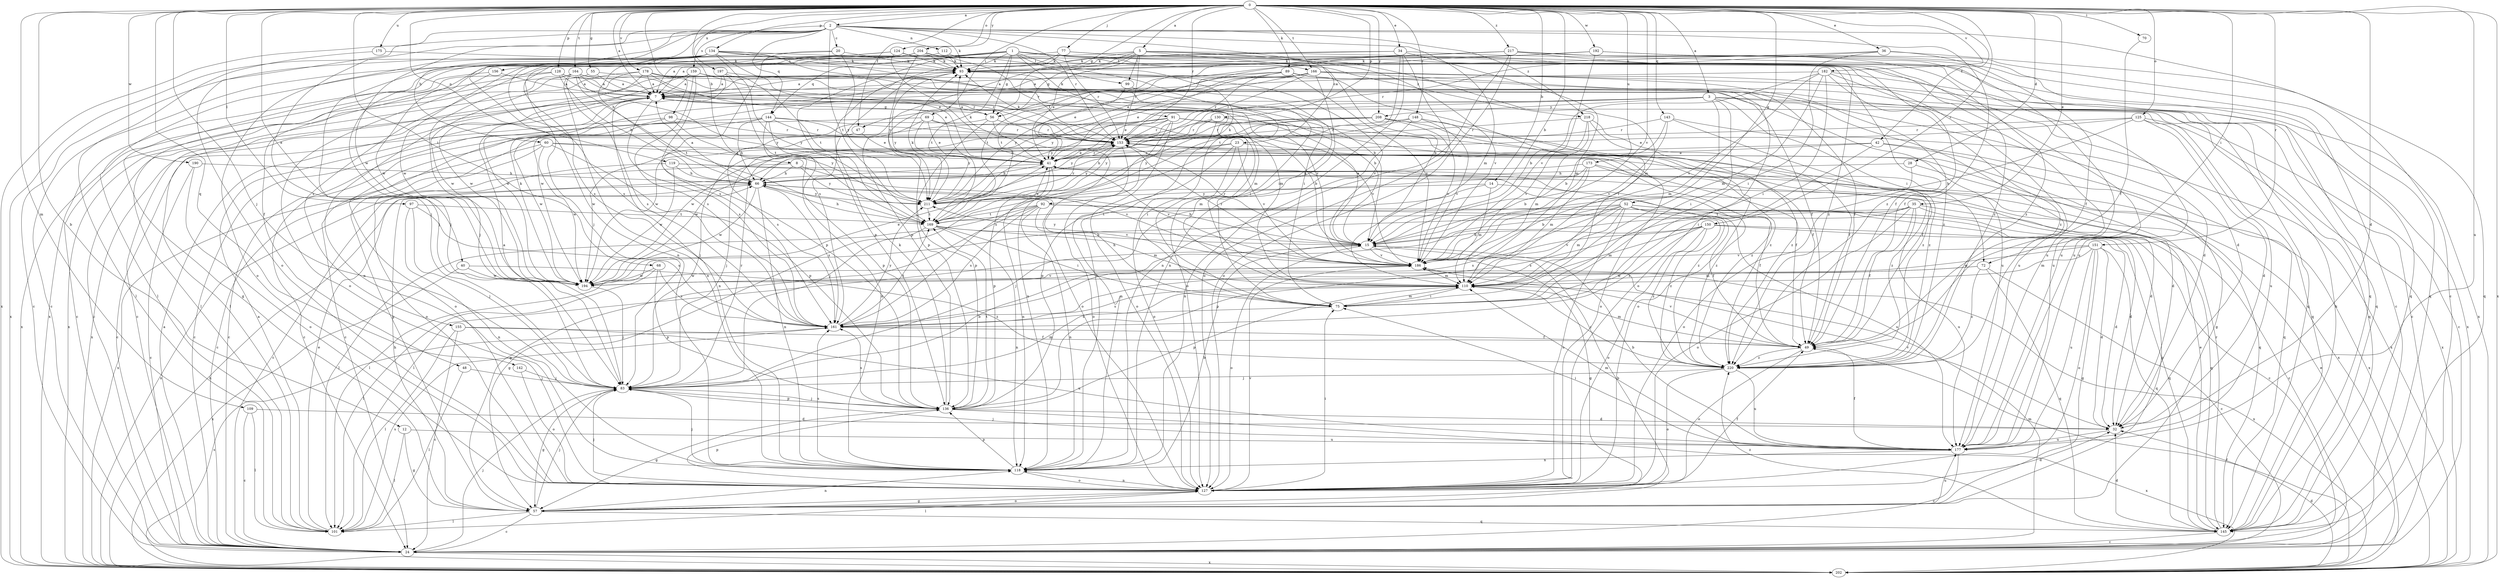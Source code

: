 strict digraph  {
0;
1;
2;
3;
5;
7;
8;
12;
14;
15;
20;
23;
24;
28;
32;
34;
35;
36;
40;
41;
42;
47;
48;
49;
52;
55;
56;
57;
60;
66;
68;
69;
70;
72;
75;
77;
83;
89;
91;
92;
93;
97;
98;
99;
101;
109;
110;
112;
118;
119;
124;
125;
127;
128;
130;
134;
136;
142;
143;
144;
145;
148;
150;
151;
153;
155;
156;
159;
161;
164;
166;
169;
173;
175;
177;
178;
182;
186;
190;
192;
194;
197;
202;
204;
208;
211;
217;
218;
220;
0 -> 2  [label=a];
0 -> 3  [label=a];
0 -> 5  [label=a];
0 -> 7  [label=a];
0 -> 8  [label=b];
0 -> 12  [label=b];
0 -> 14  [label=b];
0 -> 15  [label=b];
0 -> 28  [label=d];
0 -> 32  [label=d];
0 -> 34  [label=e];
0 -> 35  [label=e];
0 -> 36  [label=e];
0 -> 40  [label=e];
0 -> 42  [label=f];
0 -> 47  [label=f];
0 -> 52  [label=g];
0 -> 55  [label=g];
0 -> 56  [label=g];
0 -> 68  [label=i];
0 -> 69  [label=i];
0 -> 70  [label=i];
0 -> 72  [label=i];
0 -> 77  [label=j];
0 -> 83  [label=j];
0 -> 89  [label=k];
0 -> 97  [label=l];
0 -> 98  [label=l];
0 -> 109  [label=m];
0 -> 119  [label=o];
0 -> 124  [label=o];
0 -> 125  [label=o];
0 -> 128  [label=p];
0 -> 130  [label=p];
0 -> 134  [label=p];
0 -> 142  [label=q];
0 -> 143  [label=q];
0 -> 148  [label=r];
0 -> 150  [label=r];
0 -> 151  [label=r];
0 -> 153  [label=r];
0 -> 164  [label=t];
0 -> 166  [label=t];
0 -> 173  [label=u];
0 -> 175  [label=u];
0 -> 177  [label=u];
0 -> 178  [label=v];
0 -> 182  [label=v];
0 -> 186  [label=v];
0 -> 190  [label=w];
0 -> 192  [label=w];
0 -> 197  [label=x];
0 -> 202  [label=x];
0 -> 204  [label=y];
0 -> 208  [label=y];
0 -> 217  [label=z];
1 -> 32  [label=d];
1 -> 56  [label=g];
1 -> 83  [label=j];
1 -> 91  [label=k];
1 -> 92  [label=k];
1 -> 93  [label=k];
1 -> 99  [label=l];
1 -> 136  [label=p];
1 -> 144  [label=q];
1 -> 155  [label=s];
1 -> 156  [label=s];
1 -> 166  [label=t];
1 -> 169  [label=t];
1 -> 177  [label=u];
1 -> 218  [label=z];
2 -> 20  [label=c];
2 -> 23  [label=c];
2 -> 24  [label=c];
2 -> 60  [label=h];
2 -> 66  [label=h];
2 -> 83  [label=j];
2 -> 93  [label=k];
2 -> 110  [label=m];
2 -> 112  [label=n];
2 -> 118  [label=n];
2 -> 127  [label=o];
2 -> 144  [label=q];
2 -> 153  [label=r];
2 -> 159  [label=s];
2 -> 169  [label=t];
2 -> 194  [label=w];
2 -> 202  [label=x];
2 -> 218  [label=z];
2 -> 220  [label=z];
3 -> 24  [label=c];
3 -> 41  [label=e];
3 -> 47  [label=f];
3 -> 72  [label=i];
3 -> 75  [label=i];
3 -> 110  [label=m];
3 -> 145  [label=q];
3 -> 208  [label=y];
3 -> 211  [label=y];
5 -> 15  [label=b];
5 -> 41  [label=e];
5 -> 48  [label=f];
5 -> 56  [label=g];
5 -> 93  [label=k];
5 -> 99  [label=l];
5 -> 110  [label=m];
5 -> 136  [label=p];
5 -> 153  [label=r];
5 -> 177  [label=u];
5 -> 186  [label=v];
7 -> 56  [label=g];
7 -> 118  [label=n];
7 -> 145  [label=q];
7 -> 161  [label=s];
7 -> 202  [label=x];
8 -> 66  [label=h];
8 -> 186  [label=v];
8 -> 202  [label=x];
8 -> 211  [label=y];
12 -> 57  [label=g];
12 -> 101  [label=l];
12 -> 177  [label=u];
14 -> 49  [label=f];
14 -> 83  [label=j];
14 -> 110  [label=m];
14 -> 211  [label=y];
15 -> 7  [label=a];
15 -> 57  [label=g];
15 -> 127  [label=o];
15 -> 153  [label=r];
15 -> 186  [label=v];
15 -> 211  [label=y];
20 -> 93  [label=k];
20 -> 101  [label=l];
20 -> 161  [label=s];
20 -> 211  [label=y];
23 -> 41  [label=e];
23 -> 49  [label=f];
23 -> 66  [label=h];
23 -> 127  [label=o];
23 -> 136  [label=p];
23 -> 186  [label=v];
24 -> 7  [label=a];
24 -> 83  [label=j];
24 -> 110  [label=m];
24 -> 202  [label=x];
28 -> 66  [label=h];
28 -> 127  [label=o];
28 -> 145  [label=q];
32 -> 177  [label=u];
32 -> 186  [label=v];
34 -> 7  [label=a];
34 -> 93  [label=k];
34 -> 110  [label=m];
34 -> 118  [label=n];
34 -> 127  [label=o];
34 -> 169  [label=t];
34 -> 202  [label=x];
35 -> 24  [label=c];
35 -> 49  [label=f];
35 -> 101  [label=l];
35 -> 127  [label=o];
35 -> 145  [label=q];
35 -> 161  [label=s];
35 -> 169  [label=t];
35 -> 177  [label=u];
36 -> 49  [label=f];
36 -> 75  [label=i];
36 -> 93  [label=k];
36 -> 145  [label=q];
36 -> 153  [label=r];
40 -> 194  [label=w];
40 -> 202  [label=x];
40 -> 220  [label=z];
41 -> 66  [label=h];
41 -> 93  [label=k];
41 -> 118  [label=n];
41 -> 136  [label=p];
41 -> 153  [label=r];
41 -> 186  [label=v];
41 -> 220  [label=z];
42 -> 41  [label=e];
42 -> 57  [label=g];
42 -> 75  [label=i];
42 -> 145  [label=q];
42 -> 194  [label=w];
47 -> 41  [label=e];
47 -> 194  [label=w];
48 -> 83  [label=j];
48 -> 101  [label=l];
49 -> 110  [label=m];
49 -> 127  [label=o];
49 -> 186  [label=v];
49 -> 220  [label=z];
52 -> 15  [label=b];
52 -> 24  [label=c];
52 -> 49  [label=f];
52 -> 57  [label=g];
52 -> 101  [label=l];
52 -> 110  [label=m];
52 -> 127  [label=o];
52 -> 136  [label=p];
52 -> 161  [label=s];
52 -> 169  [label=t];
52 -> 177  [label=u];
55 -> 7  [label=a];
55 -> 24  [label=c];
55 -> 49  [label=f];
56 -> 7  [label=a];
56 -> 24  [label=c];
56 -> 127  [label=o];
56 -> 136  [label=p];
56 -> 153  [label=r];
57 -> 15  [label=b];
57 -> 24  [label=c];
57 -> 66  [label=h];
57 -> 83  [label=j];
57 -> 101  [label=l];
57 -> 118  [label=n];
57 -> 127  [label=o];
57 -> 145  [label=q];
57 -> 177  [label=u];
60 -> 24  [label=c];
60 -> 32  [label=d];
60 -> 41  [label=e];
60 -> 127  [label=o];
60 -> 136  [label=p];
60 -> 194  [label=w];
66 -> 7  [label=a];
66 -> 15  [label=b];
66 -> 118  [label=n];
66 -> 161  [label=s];
66 -> 194  [label=w];
66 -> 202  [label=x];
66 -> 211  [label=y];
68 -> 101  [label=l];
68 -> 136  [label=p];
68 -> 161  [label=s];
68 -> 194  [label=w];
69 -> 24  [label=c];
69 -> 41  [label=e];
69 -> 75  [label=i];
69 -> 153  [label=r];
69 -> 161  [label=s];
69 -> 211  [label=y];
70 -> 49  [label=f];
72 -> 24  [label=c];
72 -> 110  [label=m];
72 -> 145  [label=q];
72 -> 194  [label=w];
72 -> 220  [label=z];
75 -> 66  [label=h];
75 -> 110  [label=m];
75 -> 161  [label=s];
77 -> 7  [label=a];
77 -> 93  [label=k];
77 -> 153  [label=r];
77 -> 161  [label=s];
77 -> 177  [label=u];
77 -> 220  [label=z];
83 -> 7  [label=a];
83 -> 15  [label=b];
83 -> 57  [label=g];
83 -> 110  [label=m];
83 -> 136  [label=p];
83 -> 153  [label=r];
89 -> 7  [label=a];
89 -> 41  [label=e];
89 -> 75  [label=i];
89 -> 127  [label=o];
89 -> 153  [label=r];
89 -> 186  [label=v];
89 -> 211  [label=y];
91 -> 24  [label=c];
91 -> 49  [label=f];
91 -> 57  [label=g];
91 -> 83  [label=j];
91 -> 118  [label=n];
91 -> 127  [label=o];
91 -> 153  [label=r];
91 -> 186  [label=v];
91 -> 211  [label=y];
91 -> 220  [label=z];
92 -> 32  [label=d];
92 -> 57  [label=g];
92 -> 101  [label=l];
92 -> 118  [label=n];
92 -> 161  [label=s];
92 -> 169  [label=t];
92 -> 186  [label=v];
92 -> 220  [label=z];
93 -> 7  [label=a];
93 -> 24  [label=c];
93 -> 75  [label=i];
93 -> 186  [label=v];
93 -> 211  [label=y];
97 -> 83  [label=j];
97 -> 118  [label=n];
97 -> 161  [label=s];
97 -> 169  [label=t];
98 -> 24  [label=c];
98 -> 153  [label=r];
98 -> 194  [label=w];
98 -> 211  [label=y];
99 -> 41  [label=e];
99 -> 118  [label=n];
101 -> 7  [label=a];
101 -> 41  [label=e];
101 -> 161  [label=s];
109 -> 24  [label=c];
109 -> 32  [label=d];
109 -> 101  [label=l];
110 -> 75  [label=i];
110 -> 136  [label=p];
110 -> 161  [label=s];
110 -> 220  [label=z];
112 -> 93  [label=k];
112 -> 202  [label=x];
112 -> 220  [label=z];
118 -> 15  [label=b];
118 -> 83  [label=j];
118 -> 127  [label=o];
118 -> 136  [label=p];
118 -> 161  [label=s];
119 -> 24  [label=c];
119 -> 32  [label=d];
119 -> 66  [label=h];
119 -> 194  [label=w];
119 -> 220  [label=z];
124 -> 24  [label=c];
124 -> 41  [label=e];
124 -> 93  [label=k];
124 -> 145  [label=q];
124 -> 194  [label=w];
125 -> 15  [label=b];
125 -> 32  [label=d];
125 -> 41  [label=e];
125 -> 153  [label=r];
125 -> 177  [label=u];
125 -> 202  [label=x];
127 -> 32  [label=d];
127 -> 49  [label=f];
127 -> 57  [label=g];
127 -> 75  [label=i];
127 -> 83  [label=j];
127 -> 101  [label=l];
127 -> 118  [label=n];
127 -> 136  [label=p];
127 -> 186  [label=v];
128 -> 7  [label=a];
128 -> 15  [label=b];
128 -> 66  [label=h];
128 -> 101  [label=l];
128 -> 110  [label=m];
128 -> 202  [label=x];
130 -> 118  [label=n];
130 -> 127  [label=o];
130 -> 153  [label=r];
130 -> 194  [label=w];
130 -> 211  [label=y];
134 -> 15  [label=b];
134 -> 24  [label=c];
134 -> 41  [label=e];
134 -> 49  [label=f];
134 -> 75  [label=i];
134 -> 83  [label=j];
134 -> 93  [label=k];
134 -> 127  [label=o];
134 -> 161  [label=s];
134 -> 169  [label=t];
134 -> 202  [label=x];
136 -> 32  [label=d];
136 -> 57  [label=g];
136 -> 83  [label=j];
136 -> 93  [label=k];
136 -> 161  [label=s];
136 -> 169  [label=t];
136 -> 202  [label=x];
142 -> 83  [label=j];
142 -> 127  [label=o];
143 -> 15  [label=b];
143 -> 49  [label=f];
143 -> 153  [label=r];
143 -> 186  [label=v];
143 -> 202  [label=x];
144 -> 15  [label=b];
144 -> 24  [label=c];
144 -> 66  [label=h];
144 -> 110  [label=m];
144 -> 118  [label=n];
144 -> 127  [label=o];
144 -> 136  [label=p];
144 -> 153  [label=r];
145 -> 24  [label=c];
145 -> 32  [label=d];
145 -> 41  [label=e];
145 -> 93  [label=k];
145 -> 153  [label=r];
145 -> 220  [label=z];
148 -> 118  [label=n];
148 -> 153  [label=r];
148 -> 161  [label=s];
148 -> 186  [label=v];
148 -> 220  [label=z];
150 -> 15  [label=b];
150 -> 32  [label=d];
150 -> 110  [label=m];
150 -> 127  [label=o];
150 -> 145  [label=q];
150 -> 161  [label=s];
150 -> 186  [label=v];
150 -> 220  [label=z];
151 -> 32  [label=d];
151 -> 57  [label=g];
151 -> 110  [label=m];
151 -> 127  [label=o];
151 -> 145  [label=q];
151 -> 177  [label=u];
151 -> 186  [label=v];
151 -> 194  [label=w];
153 -> 41  [label=e];
153 -> 83  [label=j];
153 -> 93  [label=k];
153 -> 127  [label=o];
153 -> 202  [label=x];
153 -> 211  [label=y];
153 -> 220  [label=z];
155 -> 24  [label=c];
155 -> 49  [label=f];
155 -> 101  [label=l];
155 -> 177  [label=u];
156 -> 7  [label=a];
156 -> 57  [label=g];
156 -> 127  [label=o];
159 -> 7  [label=a];
159 -> 101  [label=l];
159 -> 136  [label=p];
159 -> 153  [label=r];
159 -> 161  [label=s];
159 -> 186  [label=v];
159 -> 194  [label=w];
161 -> 49  [label=f];
161 -> 169  [label=t];
161 -> 211  [label=y];
164 -> 7  [label=a];
164 -> 83  [label=j];
164 -> 118  [label=n];
164 -> 153  [label=r];
164 -> 161  [label=s];
164 -> 169  [label=t];
164 -> 177  [label=u];
164 -> 194  [label=w];
164 -> 211  [label=y];
166 -> 7  [label=a];
166 -> 24  [label=c];
166 -> 49  [label=f];
166 -> 127  [label=o];
166 -> 136  [label=p];
166 -> 145  [label=q];
166 -> 153  [label=r];
166 -> 194  [label=w];
166 -> 211  [label=y];
166 -> 220  [label=z];
169 -> 15  [label=b];
169 -> 41  [label=e];
169 -> 57  [label=g];
169 -> 66  [label=h];
169 -> 75  [label=i];
169 -> 110  [label=m];
169 -> 118  [label=n];
173 -> 15  [label=b];
173 -> 66  [label=h];
173 -> 83  [label=j];
173 -> 110  [label=m];
173 -> 202  [label=x];
173 -> 220  [label=z];
175 -> 93  [label=k];
175 -> 101  [label=l];
177 -> 15  [label=b];
177 -> 24  [label=c];
177 -> 49  [label=f];
177 -> 75  [label=i];
177 -> 83  [label=j];
177 -> 110  [label=m];
177 -> 118  [label=n];
178 -> 7  [label=a];
178 -> 24  [label=c];
178 -> 32  [label=d];
178 -> 41  [label=e];
178 -> 110  [label=m];
178 -> 118  [label=n];
178 -> 145  [label=q];
178 -> 202  [label=x];
182 -> 7  [label=a];
182 -> 15  [label=b];
182 -> 75  [label=i];
182 -> 110  [label=m];
182 -> 177  [label=u];
182 -> 186  [label=v];
182 -> 202  [label=x];
182 -> 220  [label=z];
186 -> 110  [label=m];
186 -> 153  [label=r];
186 -> 194  [label=w];
186 -> 202  [label=x];
190 -> 24  [label=c];
190 -> 66  [label=h];
190 -> 127  [label=o];
192 -> 24  [label=c];
192 -> 93  [label=k];
192 -> 145  [label=q];
192 -> 169  [label=t];
192 -> 186  [label=v];
194 -> 41  [label=e];
194 -> 83  [label=j];
194 -> 93  [label=k];
194 -> 186  [label=v];
197 -> 7  [label=a];
197 -> 169  [label=t];
197 -> 177  [label=u];
197 -> 194  [label=w];
197 -> 211  [label=y];
202 -> 32  [label=d];
202 -> 41  [label=e];
202 -> 49  [label=f];
202 -> 66  [label=h];
202 -> 161  [label=s];
204 -> 75  [label=i];
204 -> 83  [label=j];
204 -> 93  [label=k];
204 -> 153  [label=r];
204 -> 161  [label=s];
204 -> 194  [label=w];
204 -> 211  [label=y];
208 -> 66  [label=h];
208 -> 127  [label=o];
208 -> 153  [label=r];
208 -> 186  [label=v];
208 -> 194  [label=w];
208 -> 211  [label=y];
208 -> 220  [label=z];
211 -> 93  [label=k];
211 -> 153  [label=r];
211 -> 169  [label=t];
217 -> 41  [label=e];
217 -> 49  [label=f];
217 -> 93  [label=k];
217 -> 118  [label=n];
217 -> 127  [label=o];
217 -> 145  [label=q];
217 -> 169  [label=t];
217 -> 177  [label=u];
217 -> 220  [label=z];
218 -> 49  [label=f];
218 -> 110  [label=m];
218 -> 153  [label=r];
218 -> 186  [label=v];
218 -> 220  [label=z];
220 -> 83  [label=j];
220 -> 127  [label=o];
220 -> 177  [label=u];
}
